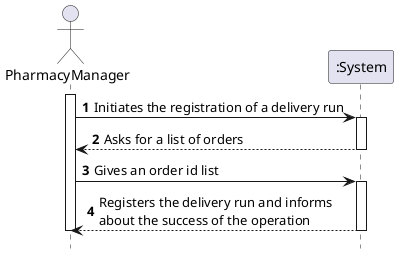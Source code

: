 @startuml
autonumber
hide footbox

actor "PharmacyManager" as U

participant ":System" as SYST

activate U

U -> SYST : Initiates the registration of a delivery run
activate SYST

SYST --> U: Asks for a list of orders

deactivate SYST



U -> SYST : Gives an order id list
activate SYST


SYST --> U : Registers the delivery run and informs\nabout the success of the operation
deactivate SYST



deactivate U

@enduml